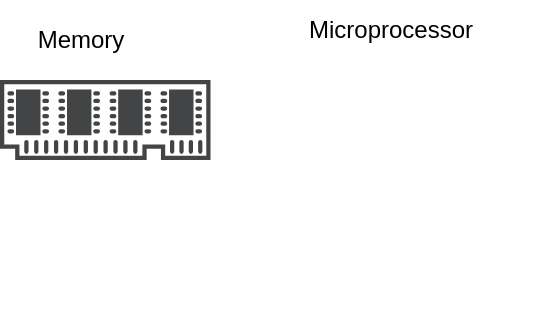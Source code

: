 <mxfile version="20.4.1" type="github">
  <diagram id="vQDCK0L__oh2nyYlBqRT" name="Page-1">
    <mxGraphModel dx="1038" dy="547" grid="1" gridSize="10" guides="1" tooltips="1" connect="1" arrows="1" fold="1" page="1" pageScale="1" pageWidth="850" pageHeight="1100" math="0" shadow="0">
      <root>
        <mxCell id="0" />
        <mxCell id="1" parent="0" />
        <mxCell id="CXiP7CGkc2QIH1juAqKR-4" value="" style="shape=image;html=1;verticalAlign=top;verticalLabelPosition=bottom;labelBackgroundColor=#ffffff;imageAspect=0;aspect=fixed;image=https://cdn1.iconfinder.com/data/icons/nuvola2/128x128/apps/kcmprocessor.png" vertex="1" parent="1">
          <mxGeometry x="340" y="180" width="128" height="128" as="geometry" />
        </mxCell>
        <mxCell id="CXiP7CGkc2QIH1juAqKR-5" value="Microprocessor" style="text;html=1;align=center;verticalAlign=middle;resizable=0;points=[];autosize=1;strokeColor=none;fillColor=none;" vertex="1" parent="1">
          <mxGeometry x="340" y="150" width="110" height="30" as="geometry" />
        </mxCell>
        <mxCell id="CXiP7CGkc2QIH1juAqKR-6" value="" style="sketch=0;pointerEvents=1;shadow=0;dashed=0;html=1;strokeColor=none;fillColor=#434445;aspect=fixed;labelPosition=center;verticalLabelPosition=bottom;verticalAlign=top;align=center;outlineConnect=0;shape=mxgraph.vvd.memory;" vertex="1" parent="1">
          <mxGeometry x="200" y="190" width="105.26" height="40" as="geometry" />
        </mxCell>
        <mxCell id="CXiP7CGkc2QIH1juAqKR-7" value="Memory" style="text;html=1;align=center;verticalAlign=middle;resizable=0;points=[];autosize=1;strokeColor=none;fillColor=none;" vertex="1" parent="1">
          <mxGeometry x="205" y="155" width="70" height="30" as="geometry" />
        </mxCell>
      </root>
    </mxGraphModel>
  </diagram>
</mxfile>
